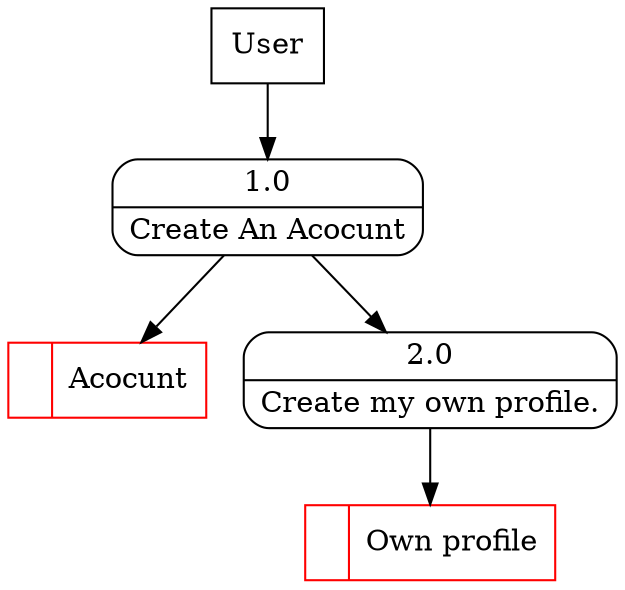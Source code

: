 digraph dfd2{ 
node[shape=record]
200 [label="<f0>  |<f1> Acocunt " color=red];
201 [label="User" shape=box];
202 [label="{<f0> 1.0|<f1> Create An Acocunt }" shape=Mrecord];
2 [label="{<f0> 2.0|<f1> Create my own profile. }" shape=Mrecord];
202 -> 2
1001 [label="<f0>  |<f1> Own profile " color=red];
2 -> 1001
201 -> 202
202 -> 200
}